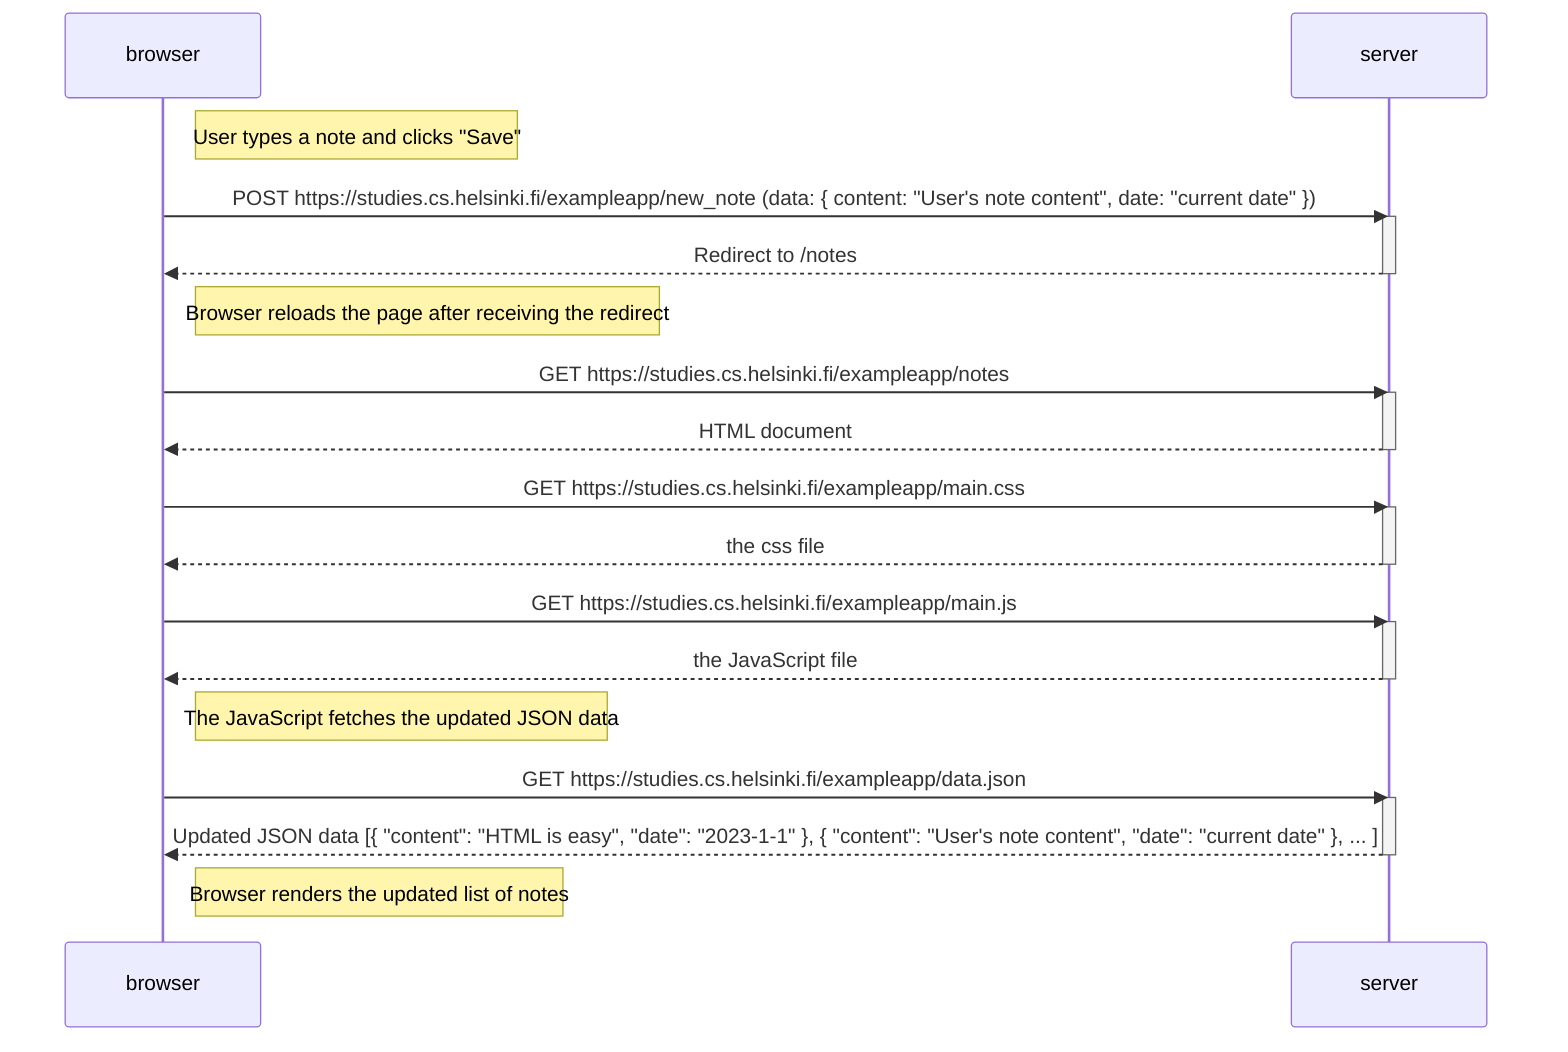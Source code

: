 sequenceDiagram
    participant browser
    participant server

    Note right of browser: User types a note and clicks "Save"

    browser->>server: POST https://studies.cs.helsinki.fi/exampleapp/new_note (data: { content: "User's note content", date: "current date" })
    activate server
    server-->>browser: Redirect to /notes
    deactivate server

    Note right of browser: Browser reloads the page after receiving the redirect

    browser->>server: GET https://studies.cs.helsinki.fi/exampleapp/notes
    activate server
    server-->>browser: HTML document
    deactivate server

    browser->>server: GET https://studies.cs.helsinki.fi/exampleapp/main.css
    activate server
    server-->>browser: the css file
    deactivate server

    browser->>server: GET https://studies.cs.helsinki.fi/exampleapp/main.js
    activate server
    server-->>browser: the JavaScript file
    deactivate server

    Note right of browser: The JavaScript fetches the updated JSON data

    browser->>server: GET https://studies.cs.helsinki.fi/exampleapp/data.json
    activate server
    server-->>browser: Updated JSON data [{ "content": "HTML is easy", "date": "2023-1-1" }, { "content": "User's note content", "date": "current date" }, ... ]
    deactivate server

    Note right of browser: Browser renders the updated list of notes